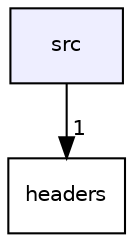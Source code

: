 digraph "src" {
  compound=true
  node [ fontsize="10", fontname="Helvetica"];
  edge [ labelfontsize="10", labelfontname="Helvetica"];
  dir_68267d1309a1af8e8297ef4c3efbcdba [shape=box, label="src", style="filled", fillcolor="#eeeeff", pencolor="black", URL="dir_68267d1309a1af8e8297ef4c3efbcdba.html"];
  dir_7f57b1e41c5acd0e859ae5f3a2b075a9 [shape=box label="headers" URL="dir_7f57b1e41c5acd0e859ae5f3a2b075a9.html"];
  dir_68267d1309a1af8e8297ef4c3efbcdba->dir_7f57b1e41c5acd0e859ae5f3a2b075a9 [headlabel="1", labeldistance=1.5 headhref="dir_000001_000000.html"];
}
